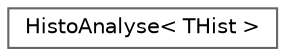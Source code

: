 digraph "Graphical Class Hierarchy"
{
 // LATEX_PDF_SIZE
  bgcolor="transparent";
  edge [fontname=Helvetica,fontsize=10,labelfontname=Helvetica,labelfontsize=10];
  node [fontname=Helvetica,fontsize=10,shape=box,height=0.2,width=0.4];
  rankdir="LR";
  Node0 [id="Node000000",label="HistoAnalyse\< THist \>",height=0.2,width=0.4,color="grey40", fillcolor="white", style="filled",URL="$class_histo_analyse.html",tooltip=" "];
}
